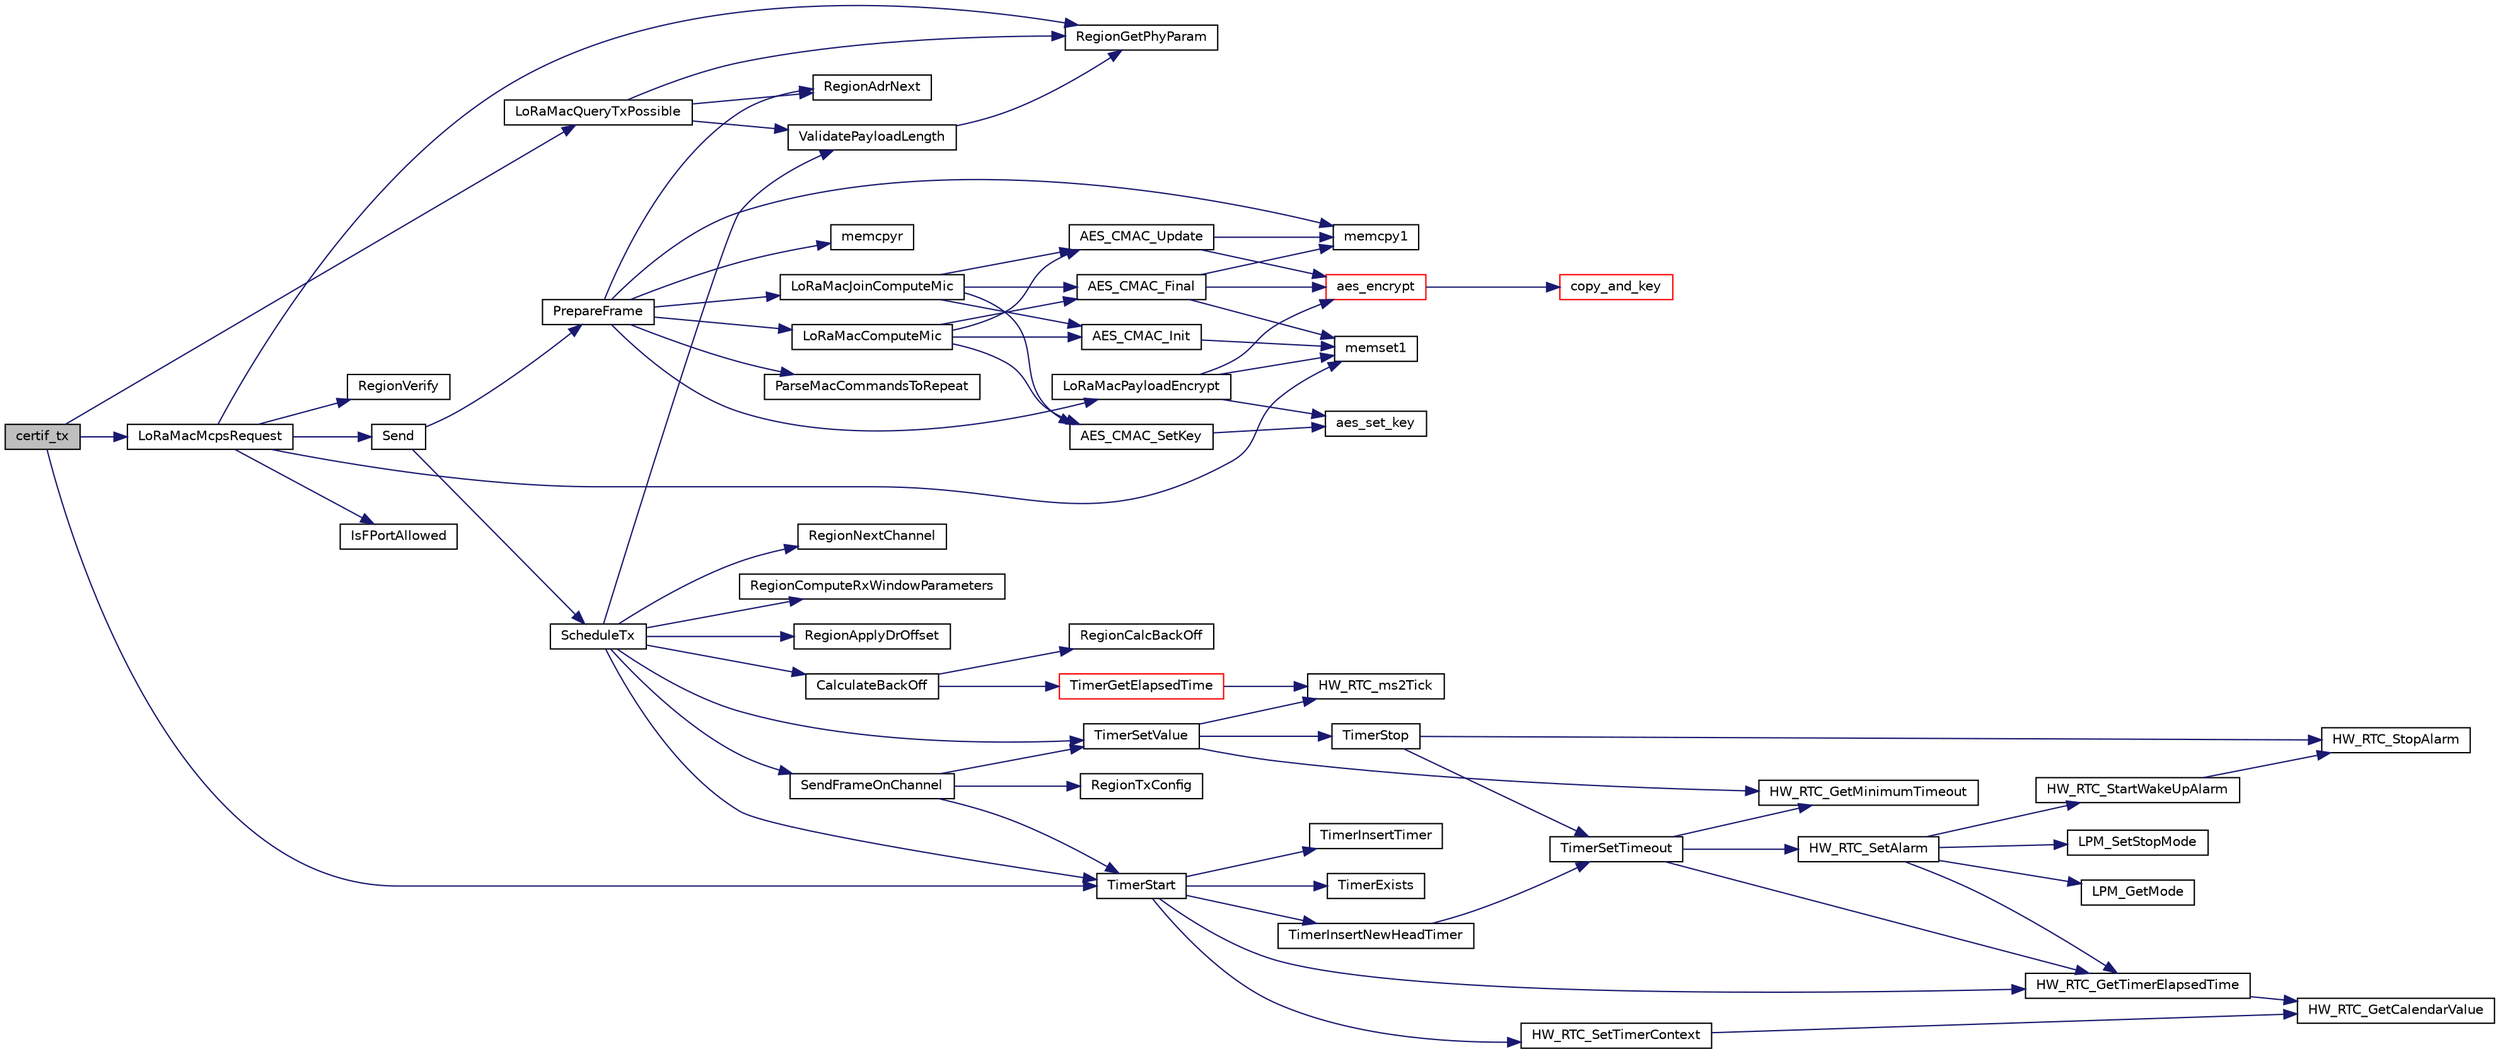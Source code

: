 digraph "certif_tx"
{
  edge [fontname="Helvetica",fontsize="10",labelfontname="Helvetica",labelfontsize="10"];
  node [fontname="Helvetica",fontsize="10",shape=record];
  rankdir="LR";
  Node101 [label="certif_tx",height=0.2,width=0.4,color="black", fillcolor="grey75", style="filled", fontcolor="black"];
  Node101 -> Node102 [color="midnightblue",fontsize="10",style="solid"];
  Node102 [label="LoRaMacQueryTxPossible",height=0.2,width=0.4,color="black", fillcolor="white", style="filled",URL="$group___l_o_r_a_m_a_c.html#ga8b0aeaf75f9404ce01da9b202252c231",tooltip="Queries the LoRaMAC if it is possible to send the next frame with a given payload size..."];
  Node102 -> Node103 [color="midnightblue",fontsize="10",style="solid"];
  Node103 [label="RegionAdrNext",height=0.2,width=0.4,color="black", fillcolor="white", style="filled",URL="$group___r_e_g_i_o_n.html#ga08cac64beeadd0555460ca5e756a0792",tooltip="Calculates the next datarate to set, when ADR is on or off. "];
  Node102 -> Node104 [color="midnightblue",fontsize="10",style="solid"];
  Node104 [label="RegionGetPhyParam",height=0.2,width=0.4,color="black", fillcolor="white", style="filled",URL="$group___r_e_g_i_o_n.html#gafbd084611ba512035a6cbe7f3aa5857b",tooltip="The function gets a value of a specific phy attribute. "];
  Node102 -> Node105 [color="midnightblue",fontsize="10",style="solid"];
  Node105 [label="ValidatePayloadLength",height=0.2,width=0.4,color="black", fillcolor="white", style="filled",URL="$_lo_ra_mac_8c.html#ab496fc8c52b4322c7735a8a38c815c89",tooltip="Validates if the payload fits into the frame, taking the datarate into account. "];
  Node105 -> Node104 [color="midnightblue",fontsize="10",style="solid"];
  Node101 -> Node106 [color="midnightblue",fontsize="10",style="solid"];
  Node106 [label="TimerStart",height=0.2,width=0.4,color="black", fillcolor="white", style="filled",URL="$time_server_8c.html#acd2c1f05aa1976f3bbedd389c8710a78",tooltip="Starts and adds the timer object to the list of timer events "];
  Node106 -> Node107 [color="midnightblue",fontsize="10",style="solid"];
  Node107 [label="TimerExists",height=0.2,width=0.4,color="black", fillcolor="white", style="filled",URL="$time_server_8c.html#a496e7edd41e6441d879e27d0043444f5",tooltip="Check if the Object to be added is not already in the list "];
  Node106 -> Node108 [color="midnightblue",fontsize="10",style="solid"];
  Node108 [label="HW_RTC_SetTimerContext",height=0.2,width=0.4,color="black", fillcolor="white", style="filled",URL="$group___lory_s_d_k___r_t_c___functions.html#gad0a54228cfe8473d90b901ebd76de1d5",tooltip="Set the RTC timer Reference "];
  Node108 -> Node109 [color="midnightblue",fontsize="10",style="solid"];
  Node109 [label="HW_RTC_GetCalendarValue",height=0.2,width=0.4,color="black", fillcolor="white", style="filled",URL="$group___lory_s_d_k___r_t_c___functions.html#gaf81b8dc866a5c7b125355b55e3953387",tooltip="get current time from calendar in ticks "];
  Node106 -> Node110 [color="midnightblue",fontsize="10",style="solid"];
  Node110 [label="TimerInsertNewHeadTimer",height=0.2,width=0.4,color="black", fillcolor="white", style="filled",URL="$time_server_8c.html#abeff03f3b0a3356be8c833bb93d24458",tooltip="Adds or replace the head timer of the list. "];
  Node110 -> Node111 [color="midnightblue",fontsize="10",style="solid"];
  Node111 [label="TimerSetTimeout",height=0.2,width=0.4,color="black", fillcolor="white", style="filled",URL="$time_server_8c.html#af90925c5246bd6bbc2863d08d4cca3a9",tooltip="Sets a timeout with the duration \"timestamp\" "];
  Node111 -> Node112 [color="midnightblue",fontsize="10",style="solid"];
  Node112 [label="HW_RTC_GetMinimumTimeout",height=0.2,width=0.4,color="black", fillcolor="white", style="filled",URL="$group___lory_s_d_k___r_t_c___functions.html#ga254f9e5c17daff978fef15be01021c51",tooltip="Return the minimum timeout the RTC is able to handle "];
  Node111 -> Node113 [color="midnightblue",fontsize="10",style="solid"];
  Node113 [label="HW_RTC_GetTimerElapsedTime",height=0.2,width=0.4,color="black", fillcolor="white", style="filled",URL="$group___lory_s_d_k___r_t_c___functions.html#ga7961116aa831950b62a413ecbbcfb02a",tooltip="Get the RTC timer elapsed time since the last Reference was set "];
  Node113 -> Node109 [color="midnightblue",fontsize="10",style="solid"];
  Node111 -> Node114 [color="midnightblue",fontsize="10",style="solid"];
  Node114 [label="HW_RTC_SetAlarm",height=0.2,width=0.4,color="black", fillcolor="white", style="filled",URL="$group___lory_s_d_k___r_t_c___functions.html#ga09cec56d54c13de658fafdd003390771",tooltip="Set the alarm "];
  Node114 -> Node113 [color="midnightblue",fontsize="10",style="solid"];
  Node114 -> Node115 [color="midnightblue",fontsize="10",style="solid"];
  Node115 [label="LPM_SetStopMode",height=0.2,width=0.4,color="black", fillcolor="white", style="filled",URL="$low__power__manager_8c.html#ac8a0ff787d7d417b9e1f0697a1d5fd6d",tooltip="This API notifies the low power manager if the specified user allows the Off mode or not..."];
  Node114 -> Node116 [color="midnightblue",fontsize="10",style="solid"];
  Node116 [label="LPM_GetMode",height=0.2,width=0.4,color="black", fillcolor="white", style="filled",URL="$low__power__manager_8c.html#ae9107e412181f10977b724c346cebd45",tooltip="This API returns the Low Power Mode selected that will be applied when the system will enter low powe..."];
  Node114 -> Node117 [color="midnightblue",fontsize="10",style="solid"];
  Node117 [label="HW_RTC_StartWakeUpAlarm",height=0.2,width=0.4,color="black", fillcolor="white", style="filled",URL="$group___lory_s_d_k___r_t_c___functions.html#ga60703fcfc4abd73a2efc980e8bb6ad27",tooltip="start wake up alarm "];
  Node117 -> Node118 [color="midnightblue",fontsize="10",style="solid"];
  Node118 [label="HW_RTC_StopAlarm",height=0.2,width=0.4,color="black", fillcolor="white", style="filled",URL="$group___lory_s_d_k___r_t_c___functions.html#ga227be06e4dc1332d46ff12519db183b5",tooltip="Stop the Alarm "];
  Node106 -> Node113 [color="midnightblue",fontsize="10",style="solid"];
  Node106 -> Node119 [color="midnightblue",fontsize="10",style="solid"];
  Node119 [label="TimerInsertTimer",height=0.2,width=0.4,color="black", fillcolor="white", style="filled",URL="$time_server_8c.html#a0901cb54acad3ea19d052c0d00d547e3",tooltip="Adds a timer to the list. "];
  Node101 -> Node120 [color="midnightblue",fontsize="10",style="solid"];
  Node120 [label="LoRaMacMcpsRequest",height=0.2,width=0.4,color="black", fillcolor="white", style="filled",URL="$group___l_o_r_a_m_a_c.html#ga79768f8a3c22aaff84d4dfcc77ad508c",tooltip="LoRaMAC MCPS-Request "];
  Node120 -> Node121 [color="midnightblue",fontsize="10",style="solid"];
  Node121 [label="memset1",height=0.2,width=0.4,color="black", fillcolor="white", style="filled",URL="$utilities_8c.html#a272ed6d691263d9762c98ed720b1fa3a",tooltip="Set size elements of dst array with value "];
  Node120 -> Node122 [color="midnightblue",fontsize="10",style="solid"];
  Node122 [label="IsFPortAllowed",height=0.2,width=0.4,color="black", fillcolor="white", style="filled",URL="$_lo_ra_mac_8c.html#a1450f450bbea448d9a5235f86aa367ca",tooltip="Resets MAC specific parameters to default "];
  Node120 -> Node104 [color="midnightblue",fontsize="10",style="solid"];
  Node120 -> Node123 [color="midnightblue",fontsize="10",style="solid"];
  Node123 [label="RegionVerify",height=0.2,width=0.4,color="black", fillcolor="white", style="filled",URL="$group___r_e_g_i_o_n.html#ga7c1ff626bc1131889fa8de3197a1093a",tooltip="Verifies a parameter. "];
  Node120 -> Node124 [color="midnightblue",fontsize="10",style="solid"];
  Node124 [label="Send",height=0.2,width=0.4,color="black", fillcolor="white", style="filled",URL="$_lo_ra_mac_8c.html#a1d5d30b5cbe0349bab89375480c377bf",tooltip="LoRaMAC layer generic send frame "];
  Node124 -> Node125 [color="midnightblue",fontsize="10",style="solid"];
  Node125 [label="PrepareFrame",height=0.2,width=0.4,color="black", fillcolor="white", style="filled",URL="$_lo_ra_mac_8c.html#a1c2e41a970de949b0b59a8177cb8ef29",tooltip="LoRaMAC layer frame buffer initialization "];
  Node125 -> Node126 [color="midnightblue",fontsize="10",style="solid"];
  Node126 [label="memcpyr",height=0.2,width=0.4,color="black", fillcolor="white", style="filled",URL="$utilities_8c.html#a0cb4146b2cc797dcabcb7b0d50c64558",tooltip="Copies size elements of src array to dst array reversing the byte order "];
  Node125 -> Node127 [color="midnightblue",fontsize="10",style="solid"];
  Node127 [label="LoRaMacJoinComputeMic",height=0.2,width=0.4,color="black", fillcolor="white", style="filled",URL="$group___l_o_r_a_m_a_c___c_r_y_p_t_o.html#gac9216af326316c9e7f207d4e73aed199"];
  Node127 -> Node128 [color="midnightblue",fontsize="10",style="solid"];
  Node128 [label="AES_CMAC_Init",height=0.2,width=0.4,color="black", fillcolor="white", style="filled",URL="$cmac_8c.html#a0344ba56e27c8029332069892af08737"];
  Node128 -> Node121 [color="midnightblue",fontsize="10",style="solid"];
  Node127 -> Node129 [color="midnightblue",fontsize="10",style="solid"];
  Node129 [label="AES_CMAC_SetKey",height=0.2,width=0.4,color="black", fillcolor="white", style="filled",URL="$cmac_8c.html#a0cbe43f8858ba5fbf5bbd5f03e362170"];
  Node129 -> Node130 [color="midnightblue",fontsize="10",style="solid"];
  Node130 [label="aes_set_key",height=0.2,width=0.4,color="black", fillcolor="white", style="filled",URL="$aes_8c.html#a0ffc37ee1bbb50e7147bf6e7de5d73a1"];
  Node127 -> Node131 [color="midnightblue",fontsize="10",style="solid"];
  Node131 [label="AES_CMAC_Update",height=0.2,width=0.4,color="black", fillcolor="white", style="filled",URL="$cmac_8c.html#ad1be03bf3df1635dd5cbf8943f4d04f6"];
  Node131 -> Node132 [color="midnightblue",fontsize="10",style="solid"];
  Node132 [label="memcpy1",height=0.2,width=0.4,color="black", fillcolor="white", style="filled",URL="$utilities_8c.html#abfbe672c7136122f16c9214bc4ba8d21",tooltip="Copies size elements of src array to dst array "];
  Node131 -> Node133 [color="midnightblue",fontsize="10",style="solid"];
  Node133 [label="aes_encrypt",height=0.2,width=0.4,color="red", fillcolor="white", style="filled",URL="$aes_8c.html#ac88fd4e9cb53f78713a8fce1a6fcffc0"];
  Node133 -> Node134 [color="midnightblue",fontsize="10",style="solid"];
  Node134 [label="copy_and_key",height=0.2,width=0.4,color="red", fillcolor="white", style="filled",URL="$aes_8c.html#a8166c0ad4d3789a4d2f4e83a3e5e4d97"];
  Node127 -> Node139 [color="midnightblue",fontsize="10",style="solid"];
  Node139 [label="AES_CMAC_Final",height=0.2,width=0.4,color="black", fillcolor="white", style="filled",URL="$cmac_8c.html#a8ea4da33d50984199d8a91bc0ab86b15"];
  Node139 -> Node121 [color="midnightblue",fontsize="10",style="solid"];
  Node139 -> Node133 [color="midnightblue",fontsize="10",style="solid"];
  Node139 -> Node132 [color="midnightblue",fontsize="10",style="solid"];
  Node125 -> Node103 [color="midnightblue",fontsize="10",style="solid"];
  Node125 -> Node132 [color="midnightblue",fontsize="10",style="solid"];
  Node125 -> Node140 [color="midnightblue",fontsize="10",style="solid"];
  Node140 [label="ParseMacCommandsToRepeat",height=0.2,width=0.4,color="black", fillcolor="white", style="filled",URL="$_lo_ra_mac_8c.html#a728bf951414ad5fdec0889f761f05962",tooltip="Parses the MAC commands which must be repeated. "];
  Node125 -> Node141 [color="midnightblue",fontsize="10",style="solid"];
  Node141 [label="LoRaMacPayloadEncrypt",height=0.2,width=0.4,color="black", fillcolor="white", style="filled",URL="$group___l_o_r_a_m_a_c___c_r_y_p_t_o.html#ga50339e60abea2186ca7e584b489718b1"];
  Node141 -> Node121 [color="midnightblue",fontsize="10",style="solid"];
  Node141 -> Node130 [color="midnightblue",fontsize="10",style="solid"];
  Node141 -> Node133 [color="midnightblue",fontsize="10",style="solid"];
  Node125 -> Node142 [color="midnightblue",fontsize="10",style="solid"];
  Node142 [label="LoRaMacComputeMic",height=0.2,width=0.4,color="black", fillcolor="white", style="filled",URL="$group___l_o_r_a_m_a_c___c_r_y_p_t_o.html#ga6ee265070494b83255e7fdc4dff985da",tooltip="Computes the LoRaMAC frame MIC field "];
  Node142 -> Node128 [color="midnightblue",fontsize="10",style="solid"];
  Node142 -> Node129 [color="midnightblue",fontsize="10",style="solid"];
  Node142 -> Node131 [color="midnightblue",fontsize="10",style="solid"];
  Node142 -> Node139 [color="midnightblue",fontsize="10",style="solid"];
  Node124 -> Node143 [color="midnightblue",fontsize="10",style="solid"];
  Node143 [label="ScheduleTx",height=0.2,width=0.4,color="black", fillcolor="white", style="filled",URL="$_lo_ra_mac_8c.html#afac9f47df560a2c63ebe868fcf531716"];
  Node143 -> Node144 [color="midnightblue",fontsize="10",style="solid"];
  Node144 [label="CalculateBackOff",height=0.2,width=0.4,color="black", fillcolor="white", style="filled",URL="$_lo_ra_mac_8c.html#ab13ebc898e6d4ecbb3deb43bf12e22cf"];
  Node144 -> Node145 [color="midnightblue",fontsize="10",style="solid"];
  Node145 [label="TimerGetElapsedTime",height=0.2,width=0.4,color="red", fillcolor="white", style="filled",URL="$time_server_8c.html#a9ca7e27f3d6474daff63f2e093a2e91e",tooltip="Return the Time elapsed since a fix moment in Time "];
  Node145 -> Node147 [color="midnightblue",fontsize="10",style="solid"];
  Node147 [label="HW_RTC_ms2Tick",height=0.2,width=0.4,color="black", fillcolor="white", style="filled",URL="$group___lory_s_d_k___r_t_c___functions.html#gab105bfcf0c8b346a1b20b158b8f8a86e",tooltip="converts time in ms to time in ticks "];
  Node144 -> Node149 [color="midnightblue",fontsize="10",style="solid"];
  Node149 [label="RegionCalcBackOff",height=0.2,width=0.4,color="black", fillcolor="white", style="filled",URL="$group___r_e_g_i_o_n.html#ga07cfd135a3e8f85e15a5424c07f71d67",tooltip="Calculates the back-off time. "];
  Node143 -> Node150 [color="midnightblue",fontsize="10",style="solid"];
  Node150 [label="RegionNextChannel",height=0.2,width=0.4,color="black", fillcolor="white", style="filled",URL="$group___r_e_g_i_o_n.html#ga627b895f8bdd552639820ddfcfaa698e",tooltip="Searches and set the next random available channel "];
  Node143 -> Node151 [color="midnightblue",fontsize="10",style="solid"];
  Node151 [label="TimerSetValue",height=0.2,width=0.4,color="black", fillcolor="white", style="filled",URL="$time_server_8c.html#ad56c30124de6deefb3e32bbee2a4ba46",tooltip="Set timer new timeout value "];
  Node151 -> Node147 [color="midnightblue",fontsize="10",style="solid"];
  Node151 -> Node152 [color="midnightblue",fontsize="10",style="solid"];
  Node152 [label="TimerStop",height=0.2,width=0.4,color="black", fillcolor="white", style="filled",URL="$time_server_8c.html#a8ae899c4e8a9abf49d825d6959aa6bcb",tooltip="Stops and removes the timer object from the list of timer events "];
  Node152 -> Node111 [color="midnightblue",fontsize="10",style="solid"];
  Node152 -> Node118 [color="midnightblue",fontsize="10",style="solid"];
  Node151 -> Node112 [color="midnightblue",fontsize="10",style="solid"];
  Node143 -> Node106 [color="midnightblue",fontsize="10",style="solid"];
  Node143 -> Node153 [color="midnightblue",fontsize="10",style="solid"];
  Node153 [label="RegionComputeRxWindowParameters",height=0.2,width=0.4,color="black", fillcolor="white", style="filled",URL="$group___r_e_g_i_o_n.html#gabd3eb4e7db9b7987fabb9568f733a2b9"];
  Node143 -> Node154 [color="midnightblue",fontsize="10",style="solid"];
  Node154 [label="RegionApplyDrOffset",height=0.2,width=0.4,color="black", fillcolor="white", style="filled",URL="$group___r_e_g_i_o_n.html#gab62221e1ca566a89f4b450b30bfb95a7",tooltip="Computes new datarate according to the given offset "];
  Node143 -> Node105 [color="midnightblue",fontsize="10",style="solid"];
  Node143 -> Node155 [color="midnightblue",fontsize="10",style="solid"];
  Node155 [label="SendFrameOnChannel",height=0.2,width=0.4,color="black", fillcolor="white", style="filled",URL="$_lo_ra_mac_8c.html#a2a974677f0401e2575148082667331de",tooltip="LoRaMAC layer prepared frame buffer transmission with channel specification "];
  Node155 -> Node156 [color="midnightblue",fontsize="10",style="solid"];
  Node156 [label="RegionTxConfig",height=0.2,width=0.4,color="black", fillcolor="white", style="filled",URL="$group___r_e_g_i_o_n.html#ga9a4b01301e0f6f6880dc6a651c062ad0",tooltip="TX configuration. "];
  Node155 -> Node151 [color="midnightblue",fontsize="10",style="solid"];
  Node155 -> Node106 [color="midnightblue",fontsize="10",style="solid"];
}

